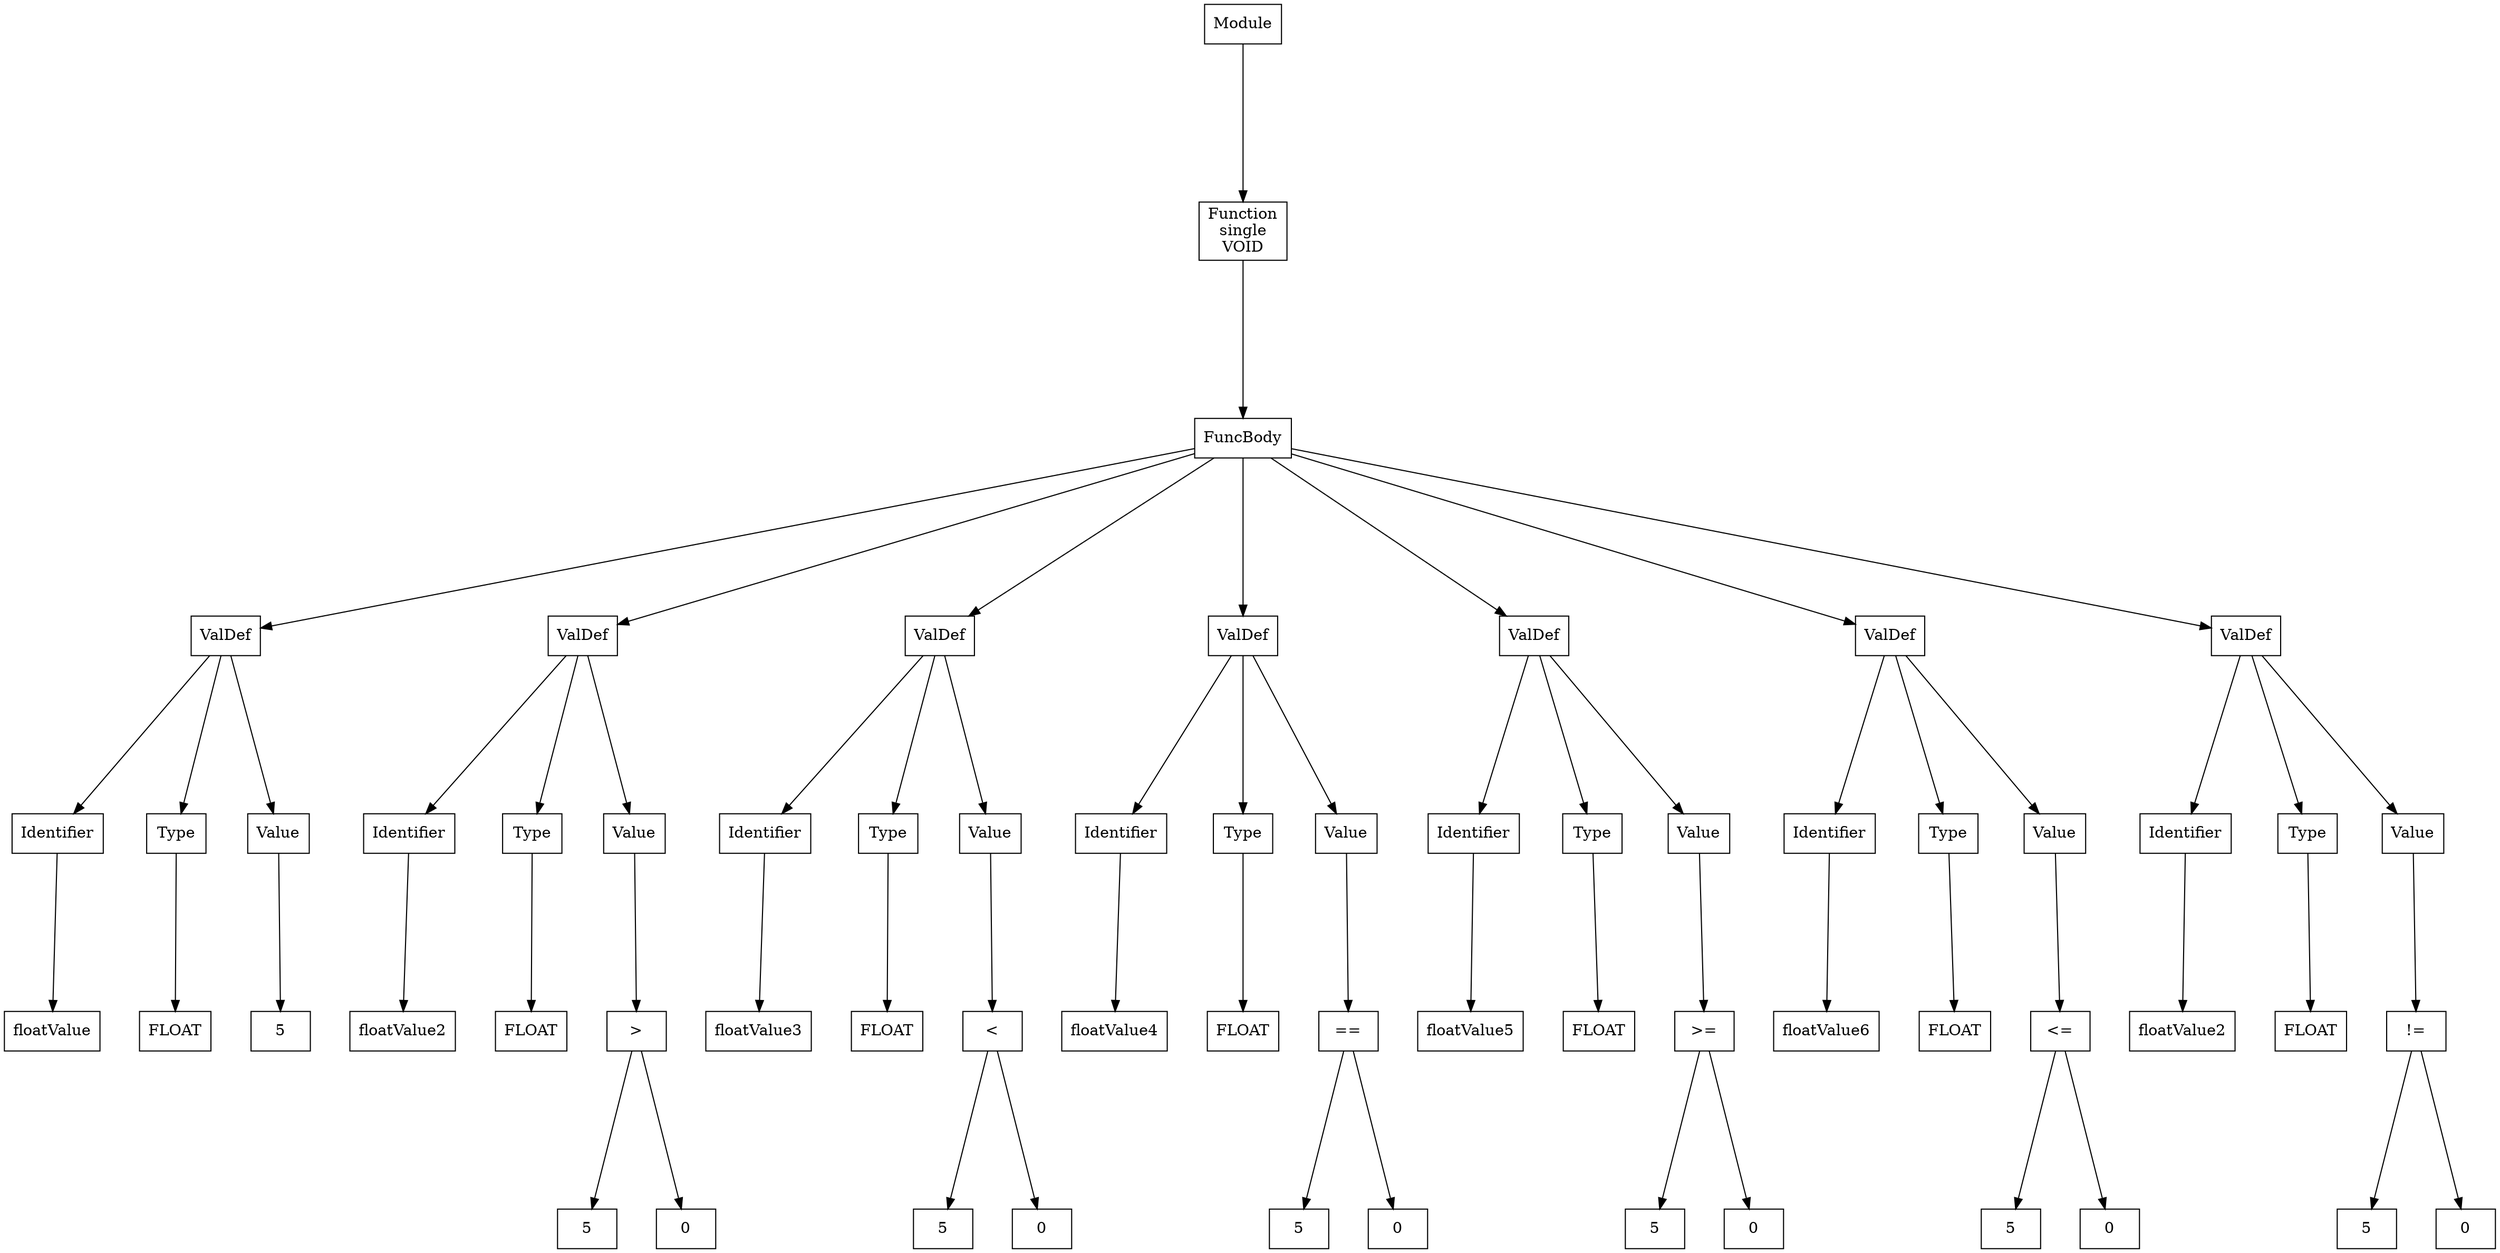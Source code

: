 digraph {
node [shape=box];
graph [ordering="out", overlap = false, nodesep="0.5", ranksep="2"];
node0 [label="Module"];
node1 [label="Function\nsingle\nVOID"];
node2 [label="FuncBody"];
node3 [label="ValDef"];
node4 [label="Identifier"];
node5 [label="floatValue"];
node6 [label="Type"];
node7 [label="FLOAT"];
node8 [label="Value"];
node9 [label="5"];
node10 [label="ValDef"];
node11 [label="Identifier"];
node12 [label="floatValue2"];
node13 [label="Type"];
node14 [label="FLOAT"];
node15 [label="Value"];
node16 [label="\>"];
node17 [label="5"];
node18 [label="0"];
node19 [label="ValDef"];
node20 [label="Identifier"];
node21 [label="floatValue3"];
node22 [label="Type"];
node23 [label="FLOAT"];
node24 [label="Value"];
node25 [label="\<"];
node26 [label="5"];
node27 [label="0"];
node28 [label="ValDef"];
node29 [label="Identifier"];
node30 [label="floatValue4"];
node31 [label="Type"];
node32 [label="FLOAT"];
node33 [label="Value"];
node34 [label="\=="];
node35 [label="5"];
node36 [label="0"];
node37 [label="ValDef"];
node38 [label="Identifier"];
node39 [label="floatValue5"];
node40 [label="Type"];
node41 [label="FLOAT"];
node42 [label="Value"];
node43 [label="\>="];
node44 [label="5"];
node45 [label="0"];
node46 [label="ValDef"];
node47 [label="Identifier"];
node48 [label="floatValue6"];
node49 [label="Type"];
node50 [label="FLOAT"];
node51 [label="Value"];
node52 [label="\<="];
node53 [label="5"];
node54 [label="0"];
node55 [label="ValDef"];
node56 [label="Identifier"];
node57 [label="floatValue2"];
node58 [label="Type"];
node59 [label="FLOAT"];
node60 [label="Value"];
node61 [label="\!="];
node62 [label="5"];
node63 [label="0"];
node1 -> node2;
node4 -> node5;
node3 -> node4;
node6 -> node7;
node3 -> node6;
node3 -> node8;
node8 -> node9;
node2 -> node3;
node11 -> node12;
node10 -> node11;
node13 -> node14;
node10 -> node13;
node16 -> node17;
node16 -> node18;
node10 -> node15;
node15 -> node16;
node2 -> node10;
node20 -> node21;
node19 -> node20;
node22 -> node23;
node19 -> node22;
node25 -> node26;
node25 -> node27;
node19 -> node24;
node24 -> node25;
node2 -> node19;
node29 -> node30;
node28 -> node29;
node31 -> node32;
node28 -> node31;
node34 -> node35;
node34 -> node36;
node28 -> node33;
node33 -> node34;
node2 -> node28;
node38 -> node39;
node37 -> node38;
node40 -> node41;
node37 -> node40;
node43 -> node44;
node43 -> node45;
node37 -> node42;
node42 -> node43;
node2 -> node37;
node47 -> node48;
node46 -> node47;
node49 -> node50;
node46 -> node49;
node52 -> node53;
node52 -> node54;
node46 -> node51;
node51 -> node52;
node2 -> node46;
node56 -> node57;
node55 -> node56;
node58 -> node59;
node55 -> node58;
node61 -> node62;
node61 -> node63;
node55 -> node60;
node60 -> node61;
node2 -> node55;
node0 -> node1;
}
